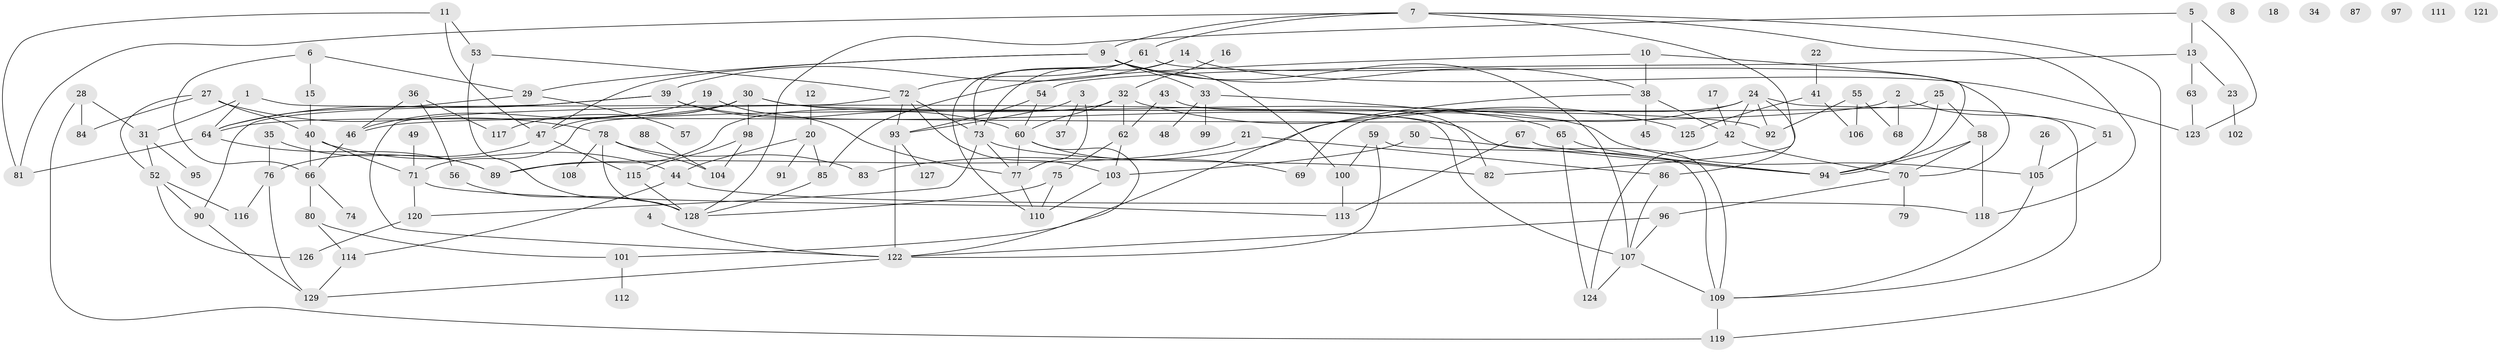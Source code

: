 // coarse degree distribution, {3: 0.26373626373626374, 2: 0.08791208791208792, 1: 0.18681318681318682, 9: 0.03296703296703297, 0: 0.07692307692307693, 7: 0.07692307692307693, 6: 0.06593406593406594, 5: 0.12087912087912088, 4: 0.06593406593406594, 8: 0.02197802197802198}
// Generated by graph-tools (version 1.1) at 2025/41/03/06/25 10:41:20]
// undirected, 129 vertices, 195 edges
graph export_dot {
graph [start="1"]
  node [color=gray90,style=filled];
  1;
  2;
  3;
  4;
  5;
  6;
  7;
  8;
  9;
  10;
  11;
  12;
  13;
  14;
  15;
  16;
  17;
  18;
  19;
  20;
  21;
  22;
  23;
  24;
  25;
  26;
  27;
  28;
  29;
  30;
  31;
  32;
  33;
  34;
  35;
  36;
  37;
  38;
  39;
  40;
  41;
  42;
  43;
  44;
  45;
  46;
  47;
  48;
  49;
  50;
  51;
  52;
  53;
  54;
  55;
  56;
  57;
  58;
  59;
  60;
  61;
  62;
  63;
  64;
  65;
  66;
  67;
  68;
  69;
  70;
  71;
  72;
  73;
  74;
  75;
  76;
  77;
  78;
  79;
  80;
  81;
  82;
  83;
  84;
  85;
  86;
  87;
  88;
  89;
  90;
  91;
  92;
  93;
  94;
  95;
  96;
  97;
  98;
  99;
  100;
  101;
  102;
  103;
  104;
  105;
  106;
  107;
  108;
  109;
  110;
  111;
  112;
  113;
  114;
  115;
  116;
  117;
  118;
  119;
  120;
  121;
  122;
  123;
  124;
  125;
  126;
  127;
  128;
  129;
  1 -- 31;
  1 -- 64;
  1 -- 107;
  2 -- 46;
  2 -- 51;
  2 -- 68;
  3 -- 37;
  3 -- 77;
  3 -- 93;
  4 -- 122;
  5 -- 13;
  5 -- 123;
  5 -- 128;
  6 -- 15;
  6 -- 29;
  6 -- 66;
  7 -- 9;
  7 -- 61;
  7 -- 81;
  7 -- 82;
  7 -- 118;
  7 -- 119;
  9 -- 29;
  9 -- 33;
  9 -- 38;
  9 -- 47;
  9 -- 100;
  9 -- 107;
  10 -- 38;
  10 -- 85;
  10 -- 94;
  11 -- 47;
  11 -- 53;
  11 -- 81;
  12 -- 20;
  13 -- 23;
  13 -- 54;
  13 -- 63;
  14 -- 39;
  14 -- 73;
  14 -- 123;
  15 -- 40;
  16 -- 32;
  17 -- 42;
  19 -- 46;
  19 -- 77;
  20 -- 44;
  20 -- 85;
  20 -- 91;
  21 -- 86;
  21 -- 89;
  22 -- 41;
  23 -- 102;
  24 -- 42;
  24 -- 69;
  24 -- 83;
  24 -- 86;
  24 -- 92;
  24 -- 109;
  25 -- 58;
  25 -- 71;
  25 -- 94;
  26 -- 105;
  27 -- 40;
  27 -- 52;
  27 -- 78;
  27 -- 84;
  28 -- 31;
  28 -- 84;
  28 -- 119;
  29 -- 57;
  29 -- 64;
  30 -- 47;
  30 -- 64;
  30 -- 92;
  30 -- 98;
  30 -- 105;
  30 -- 117;
  31 -- 52;
  31 -- 95;
  32 -- 60;
  32 -- 62;
  32 -- 89;
  32 -- 125;
  33 -- 48;
  33 -- 65;
  33 -- 99;
  35 -- 76;
  35 -- 89;
  36 -- 46;
  36 -- 56;
  36 -- 117;
  38 -- 42;
  38 -- 45;
  38 -- 101;
  39 -- 60;
  39 -- 64;
  39 -- 90;
  39 -- 109;
  40 -- 44;
  40 -- 66;
  40 -- 71;
  41 -- 106;
  41 -- 125;
  42 -- 70;
  42 -- 124;
  43 -- 62;
  43 -- 82;
  44 -- 114;
  44 -- 118;
  46 -- 66;
  47 -- 76;
  47 -- 115;
  49 -- 71;
  50 -- 94;
  50 -- 103;
  51 -- 105;
  52 -- 90;
  52 -- 116;
  52 -- 126;
  53 -- 72;
  53 -- 128;
  54 -- 60;
  54 -- 93;
  55 -- 68;
  55 -- 92;
  55 -- 106;
  56 -- 128;
  58 -- 70;
  58 -- 94;
  58 -- 118;
  59 -- 100;
  59 -- 109;
  59 -- 122;
  60 -- 69;
  60 -- 77;
  60 -- 122;
  61 -- 70;
  61 -- 72;
  61 -- 73;
  61 -- 110;
  62 -- 75;
  62 -- 103;
  63 -- 123;
  64 -- 81;
  64 -- 89;
  65 -- 94;
  65 -- 124;
  66 -- 74;
  66 -- 80;
  67 -- 94;
  67 -- 113;
  70 -- 79;
  70 -- 96;
  71 -- 113;
  71 -- 120;
  72 -- 73;
  72 -- 93;
  72 -- 103;
  72 -- 122;
  73 -- 77;
  73 -- 82;
  73 -- 120;
  75 -- 110;
  75 -- 128;
  76 -- 116;
  76 -- 129;
  77 -- 110;
  78 -- 83;
  78 -- 104;
  78 -- 108;
  78 -- 128;
  80 -- 101;
  80 -- 114;
  85 -- 128;
  86 -- 107;
  88 -- 104;
  90 -- 129;
  93 -- 122;
  93 -- 127;
  96 -- 107;
  96 -- 122;
  98 -- 104;
  98 -- 115;
  100 -- 113;
  101 -- 112;
  103 -- 110;
  105 -- 109;
  107 -- 109;
  107 -- 124;
  109 -- 119;
  114 -- 129;
  115 -- 128;
  120 -- 126;
  122 -- 129;
}
